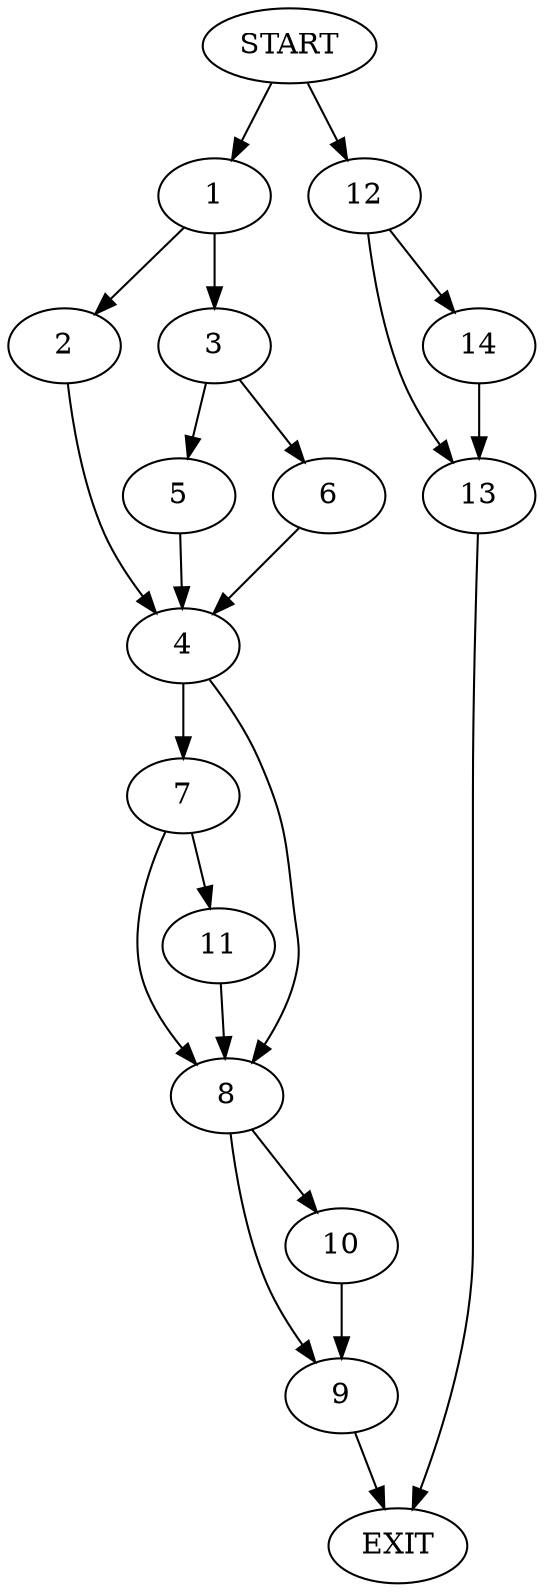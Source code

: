 digraph {
0 [label="START"]
15 [label="EXIT"]
0 -> 1
1 -> 2
1 -> 3
2 -> 4
3 -> 5
3 -> 6
6 -> 4
5 -> 4
4 -> 7
4 -> 8
8 -> 9
8 -> 10
7 -> 11
7 -> 8
11 -> 8
10 -> 9
9 -> 15
0 -> 12
12 -> 13
12 -> 14
13 -> 15
14 -> 13
}
